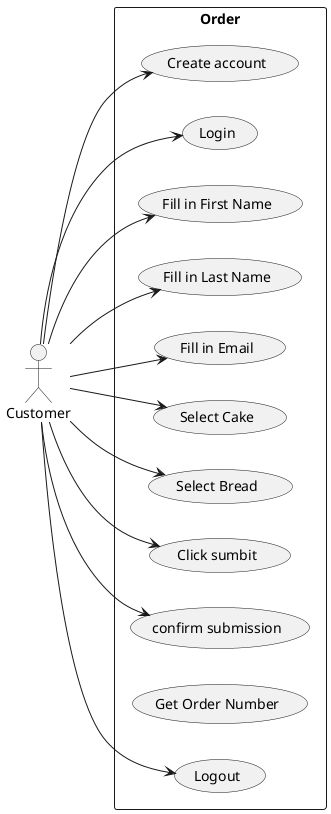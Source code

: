 @startuml Bakery_customer_case_ZK1
left to right direction
actor Customer
rectangle "Order" as order {
  (Create account)
  (Login)
  (Fill in First Name)
  (Fill in Last Name)
  (Fill in Email)
  (Select Cake)
  (Select Bread)
  (Click sumbit)
  (confirm submission)
  (Get Order Number)
  (Logout)
}
Customer --> (Create account)
Customer --> (Login)
Customer -->  (Fill in First Name)
Customer --> (Fill in Last Name)
Customer -->  (Fill in Email)
Customer --> (Select Cake)
Customer --> (Select Bread)
Customer --> (Click sumbit)
Customer --> (confirm submission)
Customer --> (Logout)
@enduml